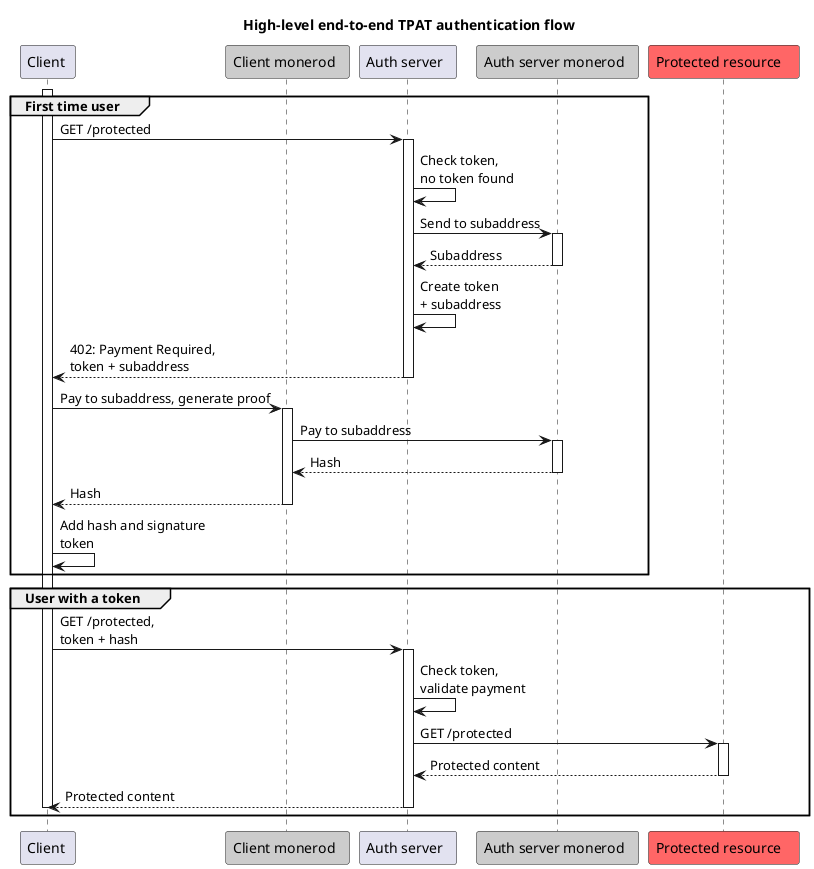 ` Generate image using plantuml
` http://plantuml.com/sequence-diagram

@startuml

title High-level end-to-end TPAT authentication flow

participant "Client " as client
participant "Client monerod  " as cmonerod #cccccc
participant "Auth server  " as auth
participant "Auth server monerod  " as amonerod #cccccc
participant "Protected resource   " as res #ff6666

group First time user

    activate client
    client -> auth: GET /protected
    activate auth
    
    auth -> auth: Check token,\nno token found
    
    auth -> amonerod: Send to subaddress
    activate amonerod
    
    amonerod --> auth: Subaddress
    deactivate amonerod
    
    auth -> auth: Create token \n+ subaddress
    
    auth --> client: 402: Payment Required,\ntoken + subaddress
    deactivate auth
    
    client -> cmonerod: Pay to subaddress, generate proof
    activate cmonerod
    
    cmonerod -> amonerod: Pay to subaddress
    activate amonerod
    
    amonerod --> cmonerod: Hash
    deactivate amonerod
    
    cmonerod --> client: Hash
    deactivate cmonerod
    
    client -> client: Add hash and signature      \ntoken
end

group User with a token

    client -> auth: GET /protected,\ntoken + hash
    activate auth
    
    auth -> auth: Check token,\nvalidate payment
    
    auth -> res: GET /protected
    activate res
    
    res --> auth: Protected content
    deactivate res
    
    auth --> client: Protected content
    deactivate auth
    
    deactivate client
end

@enduml